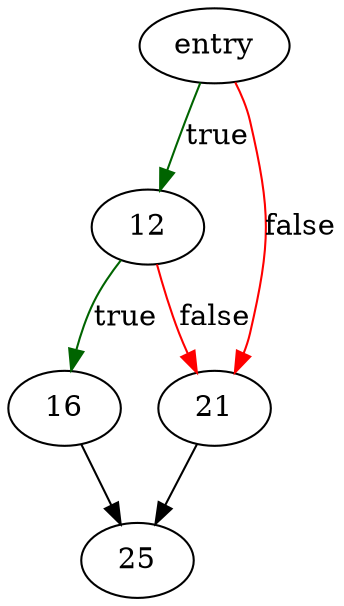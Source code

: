 digraph "sqlite3ExprCodeFactorable" {
	// Node definitions.
	3 [label=entry];
	12;
	16;
	21;
	25;

	// Edge definitions.
	3 -> 12 [
		color=darkgreen
		label=true
	];
	3 -> 21 [
		color=red
		label=false
	];
	12 -> 16 [
		color=darkgreen
		label=true
	];
	12 -> 21 [
		color=red
		label=false
	];
	16 -> 25;
	21 -> 25;
}